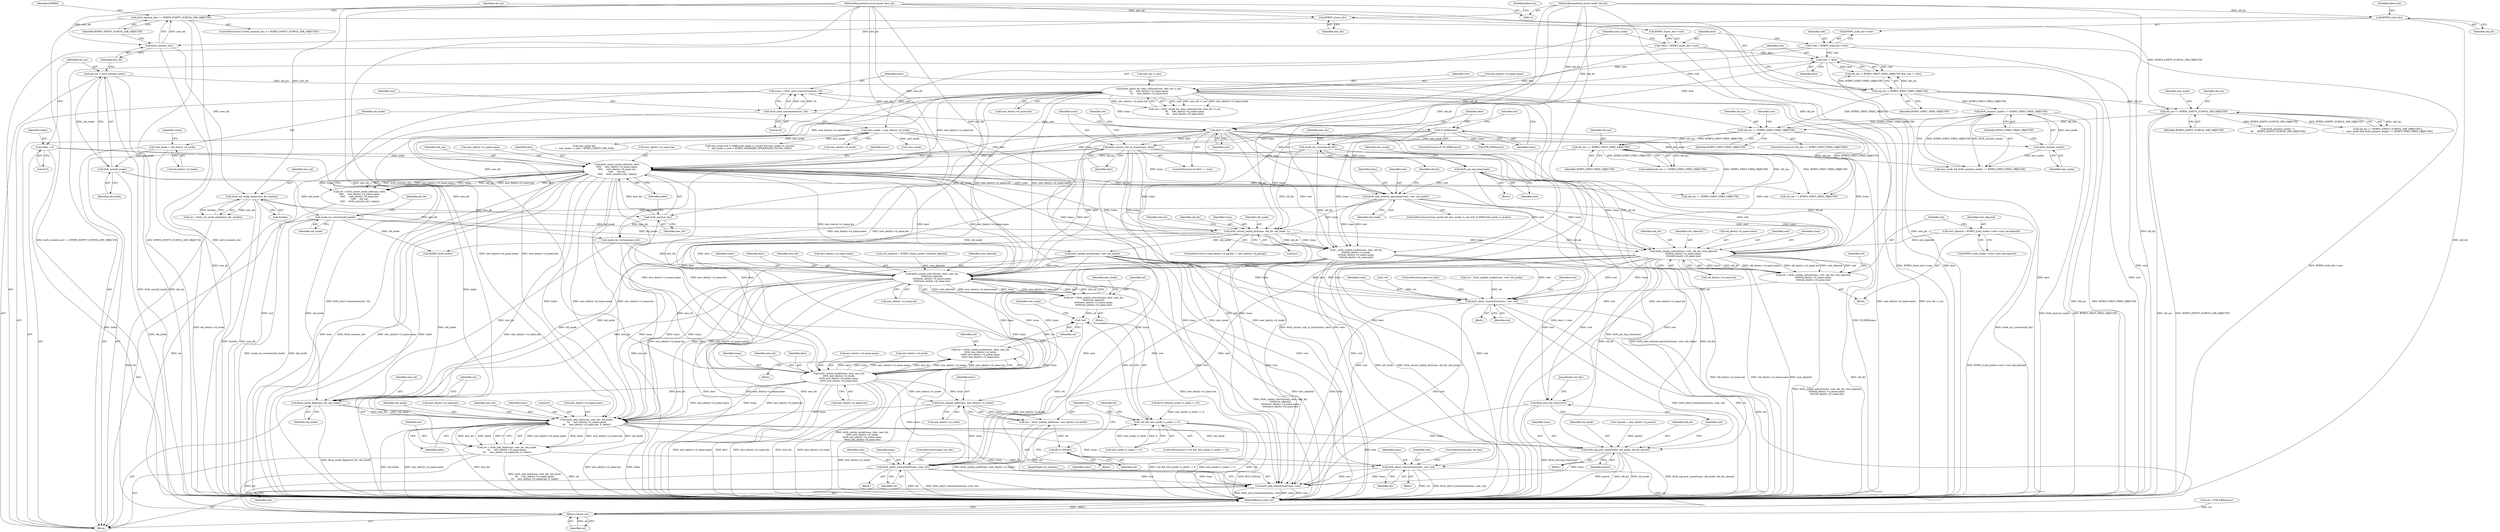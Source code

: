 digraph "0_linux_9c52057c698fb96f8f07e7a4bcf4801a092bda89_0@API" {
"1000426" [label="(Call,btrfs_unlink_subvol(trans, root, old_dir, root_objectid,\n\t\t\t\t\told_dentry->d_name.name,\n\t\t\t\t\told_dentry->d_name.len))"];
"1000286" [label="(Call,IS_ERR(trans))"];
"1000280" [label="(Call,trans = btrfs_start_transaction(root, 20))"];
"1000282" [label="(Call,btrfs_start_transaction(root, 20))"];
"1000209" [label="(Call,btrfs_check_dir_item_collision(root, new_dir->i_ino,\n\t\t\t     new_dentry->d_name.name,\n\t\t\t     new_dentry->d_name.len))"];
"1000171" [label="(Call,root != dest)"];
"1000118" [label="(Call,*root = BTRFS_I(old_dir)->root)"];
"1000125" [label="(Call,*dest = BTRFS_I(new_dir)->root)"];
"1000298" [label="(Call,btrfs_record_root_in_trans(trans, dest))"];
"1000295" [label="(Call,dest != root)"];
"1000403" [label="(Call,btrfs_record_unlink_dir(trans, old_dir, old_inode, 1))"];
"1000329" [label="(Call,btrfs_insert_inode_ref(trans, dest,\n\t\t\t\t\t     new_dentry->d_name.name,\n\t\t\t\t\t     new_dentry->d_name.len,\n\t\t\t\t\t     old_ino,\n\t\t\t\t\t     btrfs_ino(new_dir), index))"];
"1000312" [label="(Call,old_ino == BTRFS_FIRST_FREE_OBJECTID)"];
"1000270" [label="(Call,old_ino == BTRFS_FIRST_FREE_OBJECTID)"];
"1000179" [label="(Call,old_ino == BTRFS_EMPTY_SUBVOL_DIR_OBJECTID)"];
"1000168" [label="(Call,old_ino != BTRFS_FIRST_FREE_OBJECTID)"];
"1000154" [label="(Call,old_ino = btrfs_ino(old_inode))"];
"1000156" [label="(Call,btrfs_ino(old_inode))"];
"1000138" [label="(Call,*old_inode = old_dentry->d_inode)"];
"1000159" [label="(Call,btrfs_ino(new_dir) == BTRFS_EMPTY_SUBVOL_DIR_OBJECTID)"];
"1000160" [label="(Call,btrfs_ino(new_dir))"];
"1000128" [label="(Call,BTRFS_I(new_dir))"];
"1000113" [label="(MethodParameterIn,struct inode *new_dir)"];
"1000184" [label="(Call,btrfs_ino(new_inode) == BTRFS_FIRST_FREE_OBJECTID)"];
"1000185" [label="(Call,btrfs_ino(new_inode))"];
"1000132" [label="(Call,*new_inode = new_dentry->d_inode)"];
"1000343" [label="(Call,btrfs_ino(new_dir))"];
"1000303" [label="(Call,btrfs_set_inode_index(new_dir, &index))"];
"1000148" [label="(Call,index = 0)"];
"1000362" [label="(Call,btrfs_add_ordered_operation(trans, root, old_inode))"];
"1000349" [label="(Call,btrfs_pin_log_trans(root))"];
"1000366" [label="(Call,inode_inc_iversion(old_dir))"];
"1000121" [label="(Call,BTRFS_I(old_dir))"];
"1000111" [label="(MethodParameterIn,struct inode *old_dir)"];
"1000370" [label="(Call,inode_inc_iversion(old_inode))"];
"1000414" [label="(Call,root_objectid = BTRFS_I(old_inode)->root->root_key.objectid)"];
"1000424" [label="(Call,ret = btrfs_unlink_subvol(trans, root, old_dir, root_objectid,\n\t\t\t\t\told_dentry->d_name.name,\n\t\t\t\t\told_dentry->d_name.len))"];
"1000474" [label="(Call,btrfs_abort_transaction(trans, root, ret))"];
"1000623" [label="(Call,btrfs_end_transaction(trans, root))"];
"1000638" [label="(Return,return ret;)"];
"1000506" [label="(Call,btrfs_unlink_subvol(trans, dest, new_dir,\n\t\t\t\t\t\troot_objectid,\n\t\t\t\t\t\tnew_dentry->d_name.name,\n\t\t\t\t\t\tnew_dentry->d_name.len))"];
"1000504" [label="(Call,ret = btrfs_unlink_subvol(trans, dest, new_dir,\n\t\t\t\t\t\troot_objectid,\n\t\t\t\t\t\tnew_dentry->d_name.name,\n\t\t\t\t\t\tnew_dentry->d_name.len))"];
"1000550" [label="(Call,!ret)"];
"1000549" [label="(Call,!ret && new_inode->i_nlink == 0)"];
"1000570" [label="(Call,btrfs_abort_transaction(trans, root, ret))"];
"1000560" [label="(Call,btrfs_orphan_add(trans, new_dentry->d_inode))"];
"1000558" [label="(Call,ret = btrfs_orphan_add(trans, new_dentry->d_inode))"];
"1000565" [label="(Call,BUG_ON(ret))"];
"1000580" [label="(Call,btrfs_add_link(trans, new_dir, old_inode,\n\t\t\t     new_dentry->d_name.name,\n\t\t\t     new_dentry->d_name.len, 0, index))"];
"1000578" [label="(Call,ret = btrfs_add_link(trans, new_dir, old_inode,\n\t\t\t     new_dentry->d_name.name,\n\t\t\t     new_dentry->d_name.len, 0, index))"];
"1000599" [label="(Call,btrfs_abort_transaction(trans, root, ret))"];
"1000615" [label="(Call,btrfs_log_new_name(trans, old_inode, old_dir, parent))"];
"1000575" [label="(Call,fixup_inode_flags(new_dir, old_inode))"];
"1000531" [label="(Call,btrfs_unlink_inode(trans, dest, new_dir,\n\t\t\t\t\t\t new_dentry->d_inode,\n\t\t\t\t\t\t new_dentry->d_name.name,\n\t\t\t\t\t\t new_dentry->d_name.len))"];
"1000529" [label="(Call,ret = btrfs_unlink_inode(trans, dest, new_dir,\n\t\t\t\t\t\t new_dentry->d_inode,\n\t\t\t\t\t\t new_dentry->d_name.name,\n\t\t\t\t\t\t new_dentry->d_name.len))"];
"1000620" [label="(Call,btrfs_end_log_trans(root))"];
"1000269" [label="(ControlStructure,if (old_ino == BTRFS_FIRST_FREE_OBJECTID))"];
"1000603" [label="(ControlStructure,goto out_fail;)"];
"1000568" [label="(Identifier,ret)"];
"1000170" [label="(Identifier,BTRFS_FIRST_FREE_OBJECTID)"];
"1000332" [label="(Call,new_dentry->d_name.name)"];
"1000284" [label="(Literal,20)"];
"1000314" [label="(Identifier,BTRFS_FIRST_FREE_OBJECTID)"];
"1000554" [label="(Identifier,new_inode)"];
"1000118" [label="(Call,*root = BTRFS_I(old_dir)->root)"];
"1000207" [label="(Call,ret = btrfs_check_dir_item_collision(root, new_dir->i_ino,\n\t\t\t     new_dentry->d_name.name,\n\t\t\t     new_dentry->d_name.len))"];
"1000573" [label="(Identifier,ret)"];
"1000249" [label="(Call,new_inode && S_ISREG(old_inode->i_mode) && new_inode->i_size &&\n\t    old_inode->i_size > BTRFS_ORDERED_OPERATIONS_FLUSH_LIMIT)"];
"1000495" [label="(Block,)"];
"1000133" [label="(Identifier,new_inode)"];
"1000344" [label="(Identifier,new_dir)"];
"1000404" [label="(Identifier,trans)"];
"1000283" [label="(Identifier,root)"];
"1000491" [label="(Call,btrfs_ino(new_inode) ==\n\t\t\t     BTRFS_EMPTY_SUBVOL_DIR_OBJECTID)"];
"1000524" [label="(Identifier,new_inode)"];
"1000602" [label="(Identifier,ret)"];
"1000543" [label="(Call,new_dentry->d_name.len)"];
"1000210" [label="(Identifier,root)"];
"1000521" [label="(Call,BUG_ON(new_inode->i_nlink == 0))"];
"1000331" [label="(Identifier,dest)"];
"1000507" [label="(Identifier,trans)"];
"1000171" [label="(Call,root != dest)"];
"1000463" [label="(Call,!ret)"];
"1000178" [label="(Call,old_ino == BTRFS_EMPTY_SUBVOL_DIR_OBJECTID ||\n\t    (new_inode && btrfs_ino(new_inode) == BTRFS_FIRST_FREE_OBJECTID))"];
"1000413" [label="(Block,)"];
"1000580" [label="(Call,btrfs_add_link(trans, new_dir, old_inode,\n\t\t\t     new_dentry->d_name.name,\n\t\t\t     new_dentry->d_name.len, 0, index))"];
"1000129" [label="(Identifier,new_dir)"];
"1000289" [label="(Call,ret = PTR_ERR(trans))"];
"1000149" [label="(Identifier,index)"];
"1000618" [label="(Identifier,old_dir)"];
"1000516" [label="(Call,new_dentry->d_name.len)"];
"1000410" [label="(Call,old_ino == BTRFS_FIRST_FREE_OBJECTID)"];
"1000123" [label="(FieldIdentifier,root)"];
"1000370" [label="(Call,inode_inc_iversion(old_inode))"];
"1000305" [label="(Call,&index)"];
"1000161" [label="(Identifier,new_dir)"];
"1000157" [label="(Identifier,old_inode)"];
"1000134" [label="(Call,new_dentry->d_inode)"];
"1000472" [label="(Identifier,ret)"];
"1000132" [label="(Call,*new_inode = new_dentry->d_inode)"];
"1000337" [label="(Call,new_dentry->d_name.len)"];
"1000628" [label="(Call,old_ino == BTRFS_FIRST_FREE_OBJECTID)"];
"1000127" [label="(Call,BTRFS_I(new_dir)->root)"];
"1000234" [label="(Call,!new_inode)"];
"1000478" [label="(ControlStructure,goto out_fail;)"];
"1000120" [label="(Call,BTRFS_I(old_dir)->root)"];
"1000620" [label="(Call,btrfs_end_log_trans(root))"];
"1000583" [label="(Identifier,old_inode)"];
"1000424" [label="(Call,ret = btrfs_unlink_subvol(trans, root, old_dir, root_objectid,\n\t\t\t\t\told_dentry->d_name.name,\n\t\t\t\t\told_dentry->d_name.len))"];
"1000371" [label="(Identifier,old_inode)"];
"1000561" [label="(Identifier,trans)"];
"1000530" [label="(Identifier,ret)"];
"1000271" [label="(Identifier,old_ino)"];
"1000550" [label="(Call,!ret)"];
"1000616" [label="(Identifier,trans)"];
"1000311" [label="(Call,unlikely(old_ino == BTRFS_FIRST_FREE_OBJECTID))"];
"1000343" [label="(Call,btrfs_ino(new_dir))"];
"1000219" [label="(Call,new_dentry->d_name.len)"];
"1000445" [label="(Call,__btrfs_unlink_inode(trans, root, old_dir,\n\t\t\t\t\told_dentry->d_inode,\n\t\t\t\t\told_dentry->d_name.name,\n\t\t\t\t\told_dentry->d_name.len))"];
"1000465" [label="(Call,ret = btrfs_update_inode(trans, root, old_inode))"];
"1000589" [label="(Call,new_dentry->d_name.len)"];
"1000505" [label="(Identifier,ret)"];
"1000280" [label="(Call,trans = btrfs_start_transaction(root, 20))"];
"1000403" [label="(Call,btrfs_record_unlink_dir(trans, old_dir, old_inode, 1))"];
"1000179" [label="(Call,old_ino == BTRFS_EMPTY_SUBVOL_DIR_OBJECTID)"];
"1000329" [label="(Call,btrfs_insert_inode_ref(trans, dest,\n\t\t\t\t\t     new_dentry->d_name.name,\n\t\t\t\t\t     new_dentry->d_name.len,\n\t\t\t\t\t     old_ino,\n\t\t\t\t\t     btrfs_ino(new_dir), index))"];
"1000474" [label="(Call,btrfs_abort_transaction(trans, root, ret))"];
"1000180" [label="(Identifier,old_ino)"];
"1000626" [label="(JumpTarget,out_notrans:)"];
"1000529" [label="(Call,ret = btrfs_unlink_inode(trans, dest, new_dir,\n\t\t\t\t\t\t new_dentry->d_inode,\n\t\t\t\t\t\t new_dentry->d_name.name,\n\t\t\t\t\t\t new_dentry->d_name.len))"];
"1000125" [label="(Call,*dest = BTRFS_I(new_dir)->root)"];
"1000508" [label="(Identifier,dest)"];
"1000303" [label="(Call,btrfs_set_inode_index(new_dir, &index))"];
"1000173" [label="(Identifier,dest)"];
"1000560" [label="(Call,btrfs_orphan_add(trans, new_dentry->d_inode))"];
"1000128" [label="(Call,BTRFS_I(new_dir))"];
"1000407" [label="(Literal,1)"];
"1000419" [label="(Call,BTRFS_I(old_inode))"];
"1000313" [label="(Identifier,old_ino)"];
"1000638" [label="(Return,return ret;)"];
"1000509" [label="(Identifier,new_dir)"];
"1000287" [label="(Identifier,trans)"];
"1000551" [label="(Identifier,ret)"];
"1000476" [label="(Identifier,root)"];
"1000429" [label="(Identifier,old_dir)"];
"1000621" [label="(Identifier,root)"];
"1000138" [label="(Call,*old_inode = old_dentry->d_inode)"];
"1000406" [label="(Identifier,old_inode)"];
"1000473" [label="(Block,)"];
"1000162" [label="(Identifier,BTRFS_EMPTY_SUBVOL_DIR_OBJECTID)"];
"1000304" [label="(Identifier,new_dir)"];
"1000617" [label="(Identifier,old_inode)"];
"1000302" [label="(Identifier,ret)"];
"1000533" [label="(Identifier,dest)"];
"1000538" [label="(Call,new_dentry->d_name.name)"];
"1000130" [label="(FieldIdentifier,root)"];
"1000600" [label="(Identifier,trans)"];
"1000430" [label="(Identifier,root_objectid)"];
"1000285" [label="(ControlStructure,if (IS_ERR(trans)))"];
"1000475" [label="(Identifier,trans)"];
"1000576" [label="(Identifier,new_dir)"];
"1000184" [label="(Call,btrfs_ino(new_inode) == BTRFS_FIRST_FREE_OBJECTID)"];
"1000291" [label="(Call,PTR_ERR(trans))"];
"1000367" [label="(Identifier,old_dir)"];
"1000277" [label="(Identifier,root)"];
"1000535" [label="(Call,new_dentry->d_inode)"];
"1000504" [label="(Call,ret = btrfs_unlink_subvol(trans, dest, new_dir,\n\t\t\t\t\t\troot_objectid,\n\t\t\t\t\t\tnew_dentry->d_name.name,\n\t\t\t\t\t\tnew_dentry->d_name.len))"];
"1000582" [label="(Identifier,new_dir)"];
"1000624" [label="(Identifier,trans)"];
"1000172" [label="(Identifier,root)"];
"1000532" [label="(Identifier,trans)"];
"1000140" [label="(Call,old_dentry->d_inode)"];
"1000301" [label="(Call,ret = btrfs_set_inode_index(new_dir, &index))"];
"1000345" [label="(Identifier,index)"];
"1000558" [label="(Call,ret = btrfs_orphan_add(trans, new_dentry->d_inode))"];
"1000139" [label="(Identifier,old_inode)"];
"1000122" [label="(Identifier,old_dir)"];
"1000395" [label="(ControlStructure,if (old_dentry->d_parent != new_dentry->d_parent))"];
"1000183" [label="(Identifier,new_inode)"];
"1000601" [label="(Identifier,root)"];
"1000575" [label="(Call,fixup_inode_flags(new_dir, old_inode))"];
"1000414" [label="(Call,root_objectid = BTRFS_I(old_inode)->root->root_key.objectid)"];
"1000126" [label="(Identifier,dest)"];
"1000148" [label="(Call,index = 0)"];
"1000270" [label="(Call,old_ino == BTRFS_FIRST_FREE_OBJECTID)"];
"1000615" [label="(Call,btrfs_log_new_name(trans, old_inode, old_dir, parent))"];
"1000363" [label="(Identifier,trans)"];
"1000565" [label="(Call,BUG_ON(ret))"];
"1000158" [label="(ControlStructure,if (btrfs_ino(new_dir) == BTRFS_EMPTY_SUBVOL_DIR_OBJECTID))"];
"1000569" [label="(Block,)"];
"1000622" [label="(JumpTarget,out_fail:)"];
"1000426" [label="(Call,btrfs_unlink_subvol(trans, root, old_dir, root_objectid,\n\t\t\t\t\told_dentry->d_name.name,\n\t\t\t\t\told_dentry->d_name.len))"];
"1000364" [label="(Identifier,root)"];
"1000154" [label="(Call,old_ino = btrfs_ino(old_inode))"];
"1000186" [label="(Identifier,new_inode)"];
"1000362" [label="(Call,btrfs_add_ordered_operation(trans, root, old_inode))"];
"1000330" [label="(Identifier,trans)"];
"1000581" [label="(Identifier,trans)"];
"1000366" [label="(Call,inode_inc_iversion(old_dir))"];
"1000566" [label="(Identifier,ret)"];
"1000595" [label="(Identifier,index)"];
"1000411" [label="(Identifier,old_ino)"];
"1000326" [label="(Block,)"];
"1000640" [label="(MethodReturn,static int)"];
"1000368" [label="(Call,inode_inc_iversion(new_dir))"];
"1000167" [label="(Call,old_ino != BTRFS_FIRST_FREE_OBJECTID && root != dest)"];
"1000511" [label="(Call,new_dentry->d_name.name)"];
"1000121" [label="(Call,BTRFS_I(old_dir))"];
"1000549" [label="(Call,!ret && new_inode->i_nlink == 0)"];
"1000548" [label="(ControlStructure,if (!ret && new_inode->i_nlink == 0))"];
"1000619" [label="(Identifier,parent)"];
"1000295" [label="(Call,dest != root)"];
"1000623" [label="(Call,btrfs_end_transaction(trans, root))"];
"1000185" [label="(Call,btrfs_ino(new_inode))"];
"1000351" [label="(ControlStructure,if (new_inode && new_inode->i_size && S_ISREG(old_inode->i_mode)))"];
"1000155" [label="(Identifier,old_ino)"];
"1000431" [label="(Call,old_dentry->d_name.name)"];
"1000350" [label="(Identifier,root)"];
"1000639" [label="(Identifier,ret)"];
"1000608" [label="(Block,)"];
"1000168" [label="(Call,old_ino != BTRFS_FIRST_FREE_OBJECTID)"];
"1000297" [label="(Identifier,root)"];
"1000182" [label="(Call,new_inode && btrfs_ino(new_inode) == BTRFS_FIRST_FREE_OBJECTID)"];
"1000298" [label="(Call,btrfs_record_root_in_trans(trans, dest))"];
"1000272" [label="(Identifier,BTRFS_FIRST_FREE_OBJECTID)"];
"1000572" [label="(Identifier,root)"];
"1000290" [label="(Identifier,ret)"];
"1000349" [label="(Call,btrfs_pin_log_trans(root))"];
"1000300" [label="(Identifier,dest)"];
"1000165" [label="(Identifier,EPERM)"];
"1000531" [label="(Call,btrfs_unlink_inode(trans, dest, new_dir,\n\t\t\t\t\t\t new_dentry->d_inode,\n\t\t\t\t\t\t new_dentry->d_name.name,\n\t\t\t\t\t\t new_dentry->d_name.len))"];
"1000281" [label="(Identifier,trans)"];
"1000197" [label="(Call,new_inode &&\n \t    new_inode->i_size > BTRFS_EMPTY_DIR_SIZE)"];
"1000428" [label="(Identifier,root)"];
"1000597" [label="(Identifier,ret)"];
"1000299" [label="(Identifier,trans)"];
"1000436" [label="(Call,old_dentry->d_name.len)"];
"1000296" [label="(Identifier,dest)"];
"1000169" [label="(Identifier,old_ino)"];
"1000113" [label="(MethodParameterIn,struct inode *new_dir)"];
"1000559" [label="(Identifier,ret)"];
"1000598" [label="(Block,)"];
"1000415" [label="(Identifier,root_objectid)"];
"1000562" [label="(Call,new_dentry->d_inode)"];
"1000214" [label="(Call,new_dentry->d_name.name)"];
"1000570" [label="(Call,btrfs_abort_transaction(trans, root, ret))"];
"1000111" [label="(MethodParameterIn,struct inode *old_dir)"];
"1000327" [label="(Call,ret = btrfs_insert_inode_ref(trans, dest,\n\t\t\t\t\t     new_dentry->d_name.name,\n\t\t\t\t\t     new_dentry->d_name.len,\n\t\t\t\t\t     old_ino,\n\t\t\t\t\t     btrfs_ino(new_dir), index))"];
"1000571" [label="(Identifier,trans)"];
"1000160" [label="(Call,btrfs_ino(new_dir))"];
"1000187" [label="(Identifier,BTRFS_FIRST_FREE_OBJECTID)"];
"1000496" [label="(Call,root_objectid = BTRFS_I(new_inode)->location.objectid)"];
"1000365" [label="(Identifier,old_inode)"];
"1000286" [label="(Call,IS_ERR(trans))"];
"1000579" [label="(Identifier,ret)"];
"1000427" [label="(Identifier,trans)"];
"1000209" [label="(Call,btrfs_check_dir_item_collision(root, new_dir->i_ino,\n\t\t\t     new_dentry->d_name.name,\n\t\t\t     new_dentry->d_name.len))"];
"1000294" [label="(ControlStructure,if (dest != root))"];
"1000425" [label="(Identifier,ret)"];
"1000342" [label="(Identifier,old_ino)"];
"1000369" [label="(Identifier,new_dir)"];
"1000181" [label="(Identifier,BTRFS_EMPTY_SUBVOL_DIR_OBJECTID)"];
"1000557" [label="(Block,)"];
"1000594" [label="(Literal,0)"];
"1000610" [label="(Call,*parent = new_dentry->d_parent)"];
"1000150" [label="(Literal,0)"];
"1000584" [label="(Call,new_dentry->d_name.name)"];
"1000374" [label="(Identifier,old_dir)"];
"1000506" [label="(Call,btrfs_unlink_subvol(trans, dest, new_dir,\n\t\t\t\t\t\troot_objectid,\n\t\t\t\t\t\tnew_dentry->d_name.name,\n\t\t\t\t\t\tnew_dentry->d_name.len))"];
"1000599" [label="(Call,btrfs_abort_transaction(trans, root, ret))"];
"1000477" [label="(Identifier,ret)"];
"1000115" [label="(Block,)"];
"1000510" [label="(Identifier,root_objectid)"];
"1000312" [label="(Call,old_ino == BTRFS_FIRST_FREE_OBJECTID)"];
"1000467" [label="(Call,btrfs_update_inode(trans, root, old_inode))"];
"1000416" [label="(Call,BTRFS_I(old_inode)->root->root_key.objectid)"];
"1000574" [label="(ControlStructure,goto out_fail;)"];
"1000552" [label="(Call,new_inode->i_nlink == 0)"];
"1000282" [label="(Call,btrfs_start_transaction(root, 20))"];
"1000625" [label="(Identifier,root)"];
"1000156" [label="(Call,btrfs_ino(old_inode))"];
"1000353" [label="(Identifier,new_inode)"];
"1000578" [label="(Call,ret = btrfs_add_link(trans, new_dir, old_inode,\n\t\t\t     new_dentry->d_name.name,\n\t\t\t     new_dentry->d_name.len, 0, index))"];
"1000528" [label="(Block,)"];
"1000405" [label="(Identifier,old_dir)"];
"1000534" [label="(Identifier,new_dir)"];
"1000159" [label="(Call,btrfs_ino(new_dir) == BTRFS_EMPTY_SUBVOL_DIR_OBJECTID)"];
"1000577" [label="(Identifier,old_inode)"];
"1000119" [label="(Identifier,root)"];
"1000211" [label="(Call,new_dir->i_ino)"];
"1000145" [label="(Identifier,ctime)"];
"1000426" -> "1000424"  [label="AST: "];
"1000426" -> "1000436"  [label="CFG: "];
"1000427" -> "1000426"  [label="AST: "];
"1000428" -> "1000426"  [label="AST: "];
"1000429" -> "1000426"  [label="AST: "];
"1000430" -> "1000426"  [label="AST: "];
"1000431" -> "1000426"  [label="AST: "];
"1000436" -> "1000426"  [label="AST: "];
"1000424" -> "1000426"  [label="CFG: "];
"1000426" -> "1000640"  [label="DDG: old_dentry->d_name.len"];
"1000426" -> "1000640"  [label="DDG: old_dentry->d_name.name"];
"1000426" -> "1000640"  [label="DDG: root_objectid"];
"1000426" -> "1000640"  [label="DDG: old_dir"];
"1000426" -> "1000424"  [label="DDG: trans"];
"1000426" -> "1000424"  [label="DDG: old_dir"];
"1000426" -> "1000424"  [label="DDG: old_dentry->d_name.name"];
"1000426" -> "1000424"  [label="DDG: old_dentry->d_name.len"];
"1000426" -> "1000424"  [label="DDG: root_objectid"];
"1000426" -> "1000424"  [label="DDG: root"];
"1000286" -> "1000426"  [label="DDG: trans"];
"1000298" -> "1000426"  [label="DDG: trans"];
"1000403" -> "1000426"  [label="DDG: trans"];
"1000403" -> "1000426"  [label="DDG: old_dir"];
"1000329" -> "1000426"  [label="DDG: trans"];
"1000362" -> "1000426"  [label="DDG: trans"];
"1000362" -> "1000426"  [label="DDG: root"];
"1000349" -> "1000426"  [label="DDG: root"];
"1000295" -> "1000426"  [label="DDG: root"];
"1000366" -> "1000426"  [label="DDG: old_dir"];
"1000111" -> "1000426"  [label="DDG: old_dir"];
"1000414" -> "1000426"  [label="DDG: root_objectid"];
"1000426" -> "1000474"  [label="DDG: trans"];
"1000426" -> "1000474"  [label="DDG: root"];
"1000426" -> "1000506"  [label="DDG: trans"];
"1000426" -> "1000531"  [label="DDG: trans"];
"1000426" -> "1000570"  [label="DDG: root"];
"1000426" -> "1000580"  [label="DDG: trans"];
"1000426" -> "1000599"  [label="DDG: root"];
"1000426" -> "1000615"  [label="DDG: old_dir"];
"1000426" -> "1000620"  [label="DDG: root"];
"1000426" -> "1000623"  [label="DDG: root"];
"1000286" -> "1000285"  [label="AST: "];
"1000286" -> "1000287"  [label="CFG: "];
"1000287" -> "1000286"  [label="AST: "];
"1000290" -> "1000286"  [label="CFG: "];
"1000296" -> "1000286"  [label="CFG: "];
"1000286" -> "1000640"  [label="DDG: IS_ERR(trans)"];
"1000280" -> "1000286"  [label="DDG: trans"];
"1000286" -> "1000291"  [label="DDG: trans"];
"1000286" -> "1000298"  [label="DDG: trans"];
"1000286" -> "1000329"  [label="DDG: trans"];
"1000286" -> "1000362"  [label="DDG: trans"];
"1000286" -> "1000403"  [label="DDG: trans"];
"1000286" -> "1000445"  [label="DDG: trans"];
"1000286" -> "1000623"  [label="DDG: trans"];
"1000280" -> "1000115"  [label="AST: "];
"1000280" -> "1000282"  [label="CFG: "];
"1000281" -> "1000280"  [label="AST: "];
"1000282" -> "1000280"  [label="AST: "];
"1000287" -> "1000280"  [label="CFG: "];
"1000280" -> "1000640"  [label="DDG: btrfs_start_transaction(root, 20)"];
"1000282" -> "1000280"  [label="DDG: root"];
"1000282" -> "1000280"  [label="DDG: 20"];
"1000282" -> "1000284"  [label="CFG: "];
"1000283" -> "1000282"  [label="AST: "];
"1000284" -> "1000282"  [label="AST: "];
"1000282" -> "1000640"  [label="DDG: root"];
"1000209" -> "1000282"  [label="DDG: root"];
"1000282" -> "1000295"  [label="DDG: root"];
"1000209" -> "1000207"  [label="AST: "];
"1000209" -> "1000219"  [label="CFG: "];
"1000210" -> "1000209"  [label="AST: "];
"1000211" -> "1000209"  [label="AST: "];
"1000214" -> "1000209"  [label="AST: "];
"1000219" -> "1000209"  [label="AST: "];
"1000207" -> "1000209"  [label="CFG: "];
"1000209" -> "1000640"  [label="DDG: root"];
"1000209" -> "1000640"  [label="DDG: new_dentry->d_name.len"];
"1000209" -> "1000640"  [label="DDG: new_dentry->d_name.name"];
"1000209" -> "1000640"  [label="DDG: new_dir->i_ino"];
"1000209" -> "1000207"  [label="DDG: root"];
"1000209" -> "1000207"  [label="DDG: new_dir->i_ino"];
"1000209" -> "1000207"  [label="DDG: new_dentry->d_name.name"];
"1000209" -> "1000207"  [label="DDG: new_dentry->d_name.len"];
"1000171" -> "1000209"  [label="DDG: root"];
"1000118" -> "1000209"  [label="DDG: root"];
"1000209" -> "1000329"  [label="DDG: new_dentry->d_name.name"];
"1000209" -> "1000329"  [label="DDG: new_dentry->d_name.len"];
"1000209" -> "1000506"  [label="DDG: new_dentry->d_name.name"];
"1000209" -> "1000506"  [label="DDG: new_dentry->d_name.len"];
"1000209" -> "1000531"  [label="DDG: new_dentry->d_name.name"];
"1000209" -> "1000531"  [label="DDG: new_dentry->d_name.len"];
"1000209" -> "1000580"  [label="DDG: new_dentry->d_name.name"];
"1000209" -> "1000580"  [label="DDG: new_dentry->d_name.len"];
"1000171" -> "1000167"  [label="AST: "];
"1000171" -> "1000173"  [label="CFG: "];
"1000172" -> "1000171"  [label="AST: "];
"1000173" -> "1000171"  [label="AST: "];
"1000167" -> "1000171"  [label="CFG: "];
"1000171" -> "1000640"  [label="DDG: root"];
"1000171" -> "1000640"  [label="DDG: dest"];
"1000171" -> "1000167"  [label="DDG: root"];
"1000171" -> "1000167"  [label="DDG: dest"];
"1000118" -> "1000171"  [label="DDG: root"];
"1000125" -> "1000171"  [label="DDG: dest"];
"1000171" -> "1000295"  [label="DDG: dest"];
"1000118" -> "1000115"  [label="AST: "];
"1000118" -> "1000120"  [label="CFG: "];
"1000119" -> "1000118"  [label="AST: "];
"1000120" -> "1000118"  [label="AST: "];
"1000126" -> "1000118"  [label="CFG: "];
"1000118" -> "1000640"  [label="DDG: BTRFS_I(old_dir)->root"];
"1000118" -> "1000640"  [label="DDG: root"];
"1000125" -> "1000115"  [label="AST: "];
"1000125" -> "1000127"  [label="CFG: "];
"1000126" -> "1000125"  [label="AST: "];
"1000127" -> "1000125"  [label="AST: "];
"1000133" -> "1000125"  [label="CFG: "];
"1000125" -> "1000640"  [label="DDG: dest"];
"1000125" -> "1000640"  [label="DDG: BTRFS_I(new_dir)->root"];
"1000125" -> "1000295"  [label="DDG: dest"];
"1000298" -> "1000294"  [label="AST: "];
"1000298" -> "1000300"  [label="CFG: "];
"1000299" -> "1000298"  [label="AST: "];
"1000300" -> "1000298"  [label="AST: "];
"1000302" -> "1000298"  [label="CFG: "];
"1000298" -> "1000640"  [label="DDG: btrfs_record_root_in_trans(trans, dest)"];
"1000298" -> "1000640"  [label="DDG: dest"];
"1000295" -> "1000298"  [label="DDG: dest"];
"1000298" -> "1000329"  [label="DDG: trans"];
"1000298" -> "1000329"  [label="DDG: dest"];
"1000298" -> "1000362"  [label="DDG: trans"];
"1000298" -> "1000403"  [label="DDG: trans"];
"1000298" -> "1000445"  [label="DDG: trans"];
"1000298" -> "1000506"  [label="DDG: dest"];
"1000298" -> "1000531"  [label="DDG: dest"];
"1000298" -> "1000623"  [label="DDG: trans"];
"1000295" -> "1000294"  [label="AST: "];
"1000295" -> "1000297"  [label="CFG: "];
"1000296" -> "1000295"  [label="AST: "];
"1000297" -> "1000295"  [label="AST: "];
"1000299" -> "1000295"  [label="CFG: "];
"1000302" -> "1000295"  [label="CFG: "];
"1000295" -> "1000640"  [label="DDG: dest"];
"1000295" -> "1000640"  [label="DDG: dest != root"];
"1000295" -> "1000329"  [label="DDG: dest"];
"1000295" -> "1000349"  [label="DDG: root"];
"1000295" -> "1000362"  [label="DDG: root"];
"1000295" -> "1000445"  [label="DDG: root"];
"1000295" -> "1000506"  [label="DDG: dest"];
"1000295" -> "1000531"  [label="DDG: dest"];
"1000295" -> "1000623"  [label="DDG: root"];
"1000403" -> "1000395"  [label="AST: "];
"1000403" -> "1000407"  [label="CFG: "];
"1000404" -> "1000403"  [label="AST: "];
"1000405" -> "1000403"  [label="AST: "];
"1000406" -> "1000403"  [label="AST: "];
"1000407" -> "1000403"  [label="AST: "];
"1000411" -> "1000403"  [label="CFG: "];
"1000403" -> "1000640"  [label="DDG: btrfs_record_unlink_dir(trans, old_dir, old_inode, 1)"];
"1000403" -> "1000640"  [label="DDG: old_inode"];
"1000329" -> "1000403"  [label="DDG: trans"];
"1000362" -> "1000403"  [label="DDG: trans"];
"1000366" -> "1000403"  [label="DDG: old_dir"];
"1000111" -> "1000403"  [label="DDG: old_dir"];
"1000370" -> "1000403"  [label="DDG: old_inode"];
"1000403" -> "1000419"  [label="DDG: old_inode"];
"1000403" -> "1000445"  [label="DDG: trans"];
"1000403" -> "1000445"  [label="DDG: old_dir"];
"1000403" -> "1000467"  [label="DDG: old_inode"];
"1000403" -> "1000575"  [label="DDG: old_inode"];
"1000329" -> "1000327"  [label="AST: "];
"1000329" -> "1000345"  [label="CFG: "];
"1000330" -> "1000329"  [label="AST: "];
"1000331" -> "1000329"  [label="AST: "];
"1000332" -> "1000329"  [label="AST: "];
"1000337" -> "1000329"  [label="AST: "];
"1000342" -> "1000329"  [label="AST: "];
"1000343" -> "1000329"  [label="AST: "];
"1000345" -> "1000329"  [label="AST: "];
"1000327" -> "1000329"  [label="CFG: "];
"1000329" -> "1000640"  [label="DDG: dest"];
"1000329" -> "1000640"  [label="DDG: btrfs_ino(new_dir)"];
"1000329" -> "1000640"  [label="DDG: new_dentry->d_name.name"];
"1000329" -> "1000640"  [label="DDG: index"];
"1000329" -> "1000640"  [label="DDG: new_dentry->d_name.len"];
"1000329" -> "1000327"  [label="DDG: btrfs_ino(new_dir)"];
"1000329" -> "1000327"  [label="DDG: new_dentry->d_name.name"];
"1000329" -> "1000327"  [label="DDG: index"];
"1000329" -> "1000327"  [label="DDG: old_ino"];
"1000329" -> "1000327"  [label="DDG: new_dentry->d_name.len"];
"1000329" -> "1000327"  [label="DDG: dest"];
"1000329" -> "1000327"  [label="DDG: trans"];
"1000312" -> "1000329"  [label="DDG: old_ino"];
"1000343" -> "1000329"  [label="DDG: new_dir"];
"1000148" -> "1000329"  [label="DDG: index"];
"1000329" -> "1000362"  [label="DDG: trans"];
"1000329" -> "1000410"  [label="DDG: old_ino"];
"1000329" -> "1000445"  [label="DDG: trans"];
"1000329" -> "1000506"  [label="DDG: dest"];
"1000329" -> "1000506"  [label="DDG: new_dentry->d_name.name"];
"1000329" -> "1000506"  [label="DDG: new_dentry->d_name.len"];
"1000329" -> "1000531"  [label="DDG: dest"];
"1000329" -> "1000531"  [label="DDG: new_dentry->d_name.name"];
"1000329" -> "1000531"  [label="DDG: new_dentry->d_name.len"];
"1000329" -> "1000580"  [label="DDG: new_dentry->d_name.name"];
"1000329" -> "1000580"  [label="DDG: new_dentry->d_name.len"];
"1000329" -> "1000580"  [label="DDG: index"];
"1000329" -> "1000623"  [label="DDG: trans"];
"1000329" -> "1000628"  [label="DDG: old_ino"];
"1000312" -> "1000311"  [label="AST: "];
"1000312" -> "1000314"  [label="CFG: "];
"1000313" -> "1000312"  [label="AST: "];
"1000314" -> "1000312"  [label="AST: "];
"1000311" -> "1000312"  [label="CFG: "];
"1000312" -> "1000311"  [label="DDG: old_ino"];
"1000312" -> "1000311"  [label="DDG: BTRFS_FIRST_FREE_OBJECTID"];
"1000270" -> "1000312"  [label="DDG: old_ino"];
"1000270" -> "1000312"  [label="DDG: BTRFS_FIRST_FREE_OBJECTID"];
"1000312" -> "1000410"  [label="DDG: old_ino"];
"1000312" -> "1000410"  [label="DDG: BTRFS_FIRST_FREE_OBJECTID"];
"1000312" -> "1000628"  [label="DDG: BTRFS_FIRST_FREE_OBJECTID"];
"1000270" -> "1000269"  [label="AST: "];
"1000270" -> "1000272"  [label="CFG: "];
"1000271" -> "1000270"  [label="AST: "];
"1000272" -> "1000270"  [label="AST: "];
"1000277" -> "1000270"  [label="CFG: "];
"1000281" -> "1000270"  [label="CFG: "];
"1000179" -> "1000270"  [label="DDG: old_ino"];
"1000184" -> "1000270"  [label="DDG: BTRFS_FIRST_FREE_OBJECTID"];
"1000168" -> "1000270"  [label="DDG: BTRFS_FIRST_FREE_OBJECTID"];
"1000270" -> "1000628"  [label="DDG: old_ino"];
"1000270" -> "1000628"  [label="DDG: BTRFS_FIRST_FREE_OBJECTID"];
"1000179" -> "1000178"  [label="AST: "];
"1000179" -> "1000181"  [label="CFG: "];
"1000180" -> "1000179"  [label="AST: "];
"1000181" -> "1000179"  [label="AST: "];
"1000183" -> "1000179"  [label="CFG: "];
"1000178" -> "1000179"  [label="CFG: "];
"1000179" -> "1000640"  [label="DDG: BTRFS_EMPTY_SUBVOL_DIR_OBJECTID"];
"1000179" -> "1000640"  [label="DDG: old_ino"];
"1000179" -> "1000178"  [label="DDG: old_ino"];
"1000179" -> "1000178"  [label="DDG: BTRFS_EMPTY_SUBVOL_DIR_OBJECTID"];
"1000168" -> "1000179"  [label="DDG: old_ino"];
"1000159" -> "1000179"  [label="DDG: BTRFS_EMPTY_SUBVOL_DIR_OBJECTID"];
"1000179" -> "1000491"  [label="DDG: BTRFS_EMPTY_SUBVOL_DIR_OBJECTID"];
"1000168" -> "1000167"  [label="AST: "];
"1000168" -> "1000170"  [label="CFG: "];
"1000169" -> "1000168"  [label="AST: "];
"1000170" -> "1000168"  [label="AST: "];
"1000172" -> "1000168"  [label="CFG: "];
"1000167" -> "1000168"  [label="CFG: "];
"1000168" -> "1000640"  [label="DDG: old_ino"];
"1000168" -> "1000640"  [label="DDG: BTRFS_FIRST_FREE_OBJECTID"];
"1000168" -> "1000167"  [label="DDG: old_ino"];
"1000168" -> "1000167"  [label="DDG: BTRFS_FIRST_FREE_OBJECTID"];
"1000154" -> "1000168"  [label="DDG: old_ino"];
"1000168" -> "1000184"  [label="DDG: BTRFS_FIRST_FREE_OBJECTID"];
"1000154" -> "1000115"  [label="AST: "];
"1000154" -> "1000156"  [label="CFG: "];
"1000155" -> "1000154"  [label="AST: "];
"1000156" -> "1000154"  [label="AST: "];
"1000161" -> "1000154"  [label="CFG: "];
"1000154" -> "1000640"  [label="DDG: old_ino"];
"1000154" -> "1000640"  [label="DDG: btrfs_ino(old_inode)"];
"1000156" -> "1000154"  [label="DDG: old_inode"];
"1000156" -> "1000157"  [label="CFG: "];
"1000157" -> "1000156"  [label="AST: "];
"1000156" -> "1000640"  [label="DDG: old_inode"];
"1000138" -> "1000156"  [label="DDG: old_inode"];
"1000156" -> "1000362"  [label="DDG: old_inode"];
"1000156" -> "1000370"  [label="DDG: old_inode"];
"1000138" -> "1000115"  [label="AST: "];
"1000138" -> "1000140"  [label="CFG: "];
"1000139" -> "1000138"  [label="AST: "];
"1000140" -> "1000138"  [label="AST: "];
"1000145" -> "1000138"  [label="CFG: "];
"1000138" -> "1000640"  [label="DDG: old_dentry->d_inode"];
"1000159" -> "1000158"  [label="AST: "];
"1000159" -> "1000162"  [label="CFG: "];
"1000160" -> "1000159"  [label="AST: "];
"1000162" -> "1000159"  [label="AST: "];
"1000165" -> "1000159"  [label="CFG: "];
"1000169" -> "1000159"  [label="CFG: "];
"1000159" -> "1000640"  [label="DDG: btrfs_ino(new_dir) == BTRFS_EMPTY_SUBVOL_DIR_OBJECTID"];
"1000159" -> "1000640"  [label="DDG: btrfs_ino(new_dir)"];
"1000159" -> "1000640"  [label="DDG: BTRFS_EMPTY_SUBVOL_DIR_OBJECTID"];
"1000160" -> "1000159"  [label="DDG: new_dir"];
"1000160" -> "1000161"  [label="CFG: "];
"1000161" -> "1000160"  [label="AST: "];
"1000162" -> "1000160"  [label="CFG: "];
"1000160" -> "1000640"  [label="DDG: new_dir"];
"1000128" -> "1000160"  [label="DDG: new_dir"];
"1000113" -> "1000160"  [label="DDG: new_dir"];
"1000160" -> "1000303"  [label="DDG: new_dir"];
"1000128" -> "1000127"  [label="AST: "];
"1000128" -> "1000129"  [label="CFG: "];
"1000129" -> "1000128"  [label="AST: "];
"1000130" -> "1000128"  [label="CFG: "];
"1000113" -> "1000128"  [label="DDG: new_dir"];
"1000113" -> "1000110"  [label="AST: "];
"1000113" -> "1000640"  [label="DDG: new_dir"];
"1000113" -> "1000303"  [label="DDG: new_dir"];
"1000113" -> "1000343"  [label="DDG: new_dir"];
"1000113" -> "1000368"  [label="DDG: new_dir"];
"1000113" -> "1000506"  [label="DDG: new_dir"];
"1000113" -> "1000531"  [label="DDG: new_dir"];
"1000113" -> "1000575"  [label="DDG: new_dir"];
"1000113" -> "1000580"  [label="DDG: new_dir"];
"1000184" -> "1000182"  [label="AST: "];
"1000184" -> "1000187"  [label="CFG: "];
"1000185" -> "1000184"  [label="AST: "];
"1000187" -> "1000184"  [label="AST: "];
"1000182" -> "1000184"  [label="CFG: "];
"1000184" -> "1000640"  [label="DDG: BTRFS_FIRST_FREE_OBJECTID"];
"1000184" -> "1000640"  [label="DDG: btrfs_ino(new_inode)"];
"1000184" -> "1000182"  [label="DDG: btrfs_ino(new_inode)"];
"1000184" -> "1000182"  [label="DDG: BTRFS_FIRST_FREE_OBJECTID"];
"1000185" -> "1000184"  [label="DDG: new_inode"];
"1000185" -> "1000186"  [label="CFG: "];
"1000186" -> "1000185"  [label="AST: "];
"1000187" -> "1000185"  [label="CFG: "];
"1000185" -> "1000182"  [label="DDG: new_inode"];
"1000132" -> "1000185"  [label="DDG: new_inode"];
"1000132" -> "1000115"  [label="AST: "];
"1000132" -> "1000134"  [label="CFG: "];
"1000133" -> "1000132"  [label="AST: "];
"1000134" -> "1000132"  [label="AST: "];
"1000139" -> "1000132"  [label="CFG: "];
"1000132" -> "1000640"  [label="DDG: new_dentry->d_inode"];
"1000132" -> "1000640"  [label="DDG: new_inode"];
"1000132" -> "1000182"  [label="DDG: new_inode"];
"1000132" -> "1000197"  [label="DDG: new_inode"];
"1000132" -> "1000234"  [label="DDG: new_inode"];
"1000132" -> "1000249"  [label="DDG: new_inode"];
"1000343" -> "1000344"  [label="CFG: "];
"1000344" -> "1000343"  [label="AST: "];
"1000345" -> "1000343"  [label="CFG: "];
"1000343" -> "1000640"  [label="DDG: new_dir"];
"1000303" -> "1000343"  [label="DDG: new_dir"];
"1000343" -> "1000368"  [label="DDG: new_dir"];
"1000303" -> "1000301"  [label="AST: "];
"1000303" -> "1000305"  [label="CFG: "];
"1000304" -> "1000303"  [label="AST: "];
"1000305" -> "1000303"  [label="AST: "];
"1000301" -> "1000303"  [label="CFG: "];
"1000303" -> "1000640"  [label="DDG: new_dir"];
"1000303" -> "1000640"  [label="DDG: &index"];
"1000303" -> "1000301"  [label="DDG: new_dir"];
"1000303" -> "1000301"  [label="DDG: &index"];
"1000303" -> "1000368"  [label="DDG: new_dir"];
"1000148" -> "1000115"  [label="AST: "];
"1000148" -> "1000150"  [label="CFG: "];
"1000149" -> "1000148"  [label="AST: "];
"1000150" -> "1000148"  [label="AST: "];
"1000155" -> "1000148"  [label="CFG: "];
"1000148" -> "1000640"  [label="DDG: index"];
"1000148" -> "1000580"  [label="DDG: index"];
"1000362" -> "1000351"  [label="AST: "];
"1000362" -> "1000365"  [label="CFG: "];
"1000363" -> "1000362"  [label="AST: "];
"1000364" -> "1000362"  [label="AST: "];
"1000365" -> "1000362"  [label="AST: "];
"1000367" -> "1000362"  [label="CFG: "];
"1000362" -> "1000640"  [label="DDG: btrfs_add_ordered_operation(trans, root, old_inode)"];
"1000349" -> "1000362"  [label="DDG: root"];
"1000362" -> "1000370"  [label="DDG: old_inode"];
"1000362" -> "1000445"  [label="DDG: trans"];
"1000362" -> "1000445"  [label="DDG: root"];
"1000349" -> "1000326"  [label="AST: "];
"1000349" -> "1000350"  [label="CFG: "];
"1000350" -> "1000349"  [label="AST: "];
"1000353" -> "1000349"  [label="CFG: "];
"1000349" -> "1000640"  [label="DDG: btrfs_pin_log_trans(root)"];
"1000349" -> "1000445"  [label="DDG: root"];
"1000366" -> "1000115"  [label="AST: "];
"1000366" -> "1000367"  [label="CFG: "];
"1000367" -> "1000366"  [label="AST: "];
"1000369" -> "1000366"  [label="CFG: "];
"1000366" -> "1000640"  [label="DDG: inode_inc_iversion(old_dir)"];
"1000121" -> "1000366"  [label="DDG: old_dir"];
"1000111" -> "1000366"  [label="DDG: old_dir"];
"1000366" -> "1000445"  [label="DDG: old_dir"];
"1000121" -> "1000120"  [label="AST: "];
"1000121" -> "1000122"  [label="CFG: "];
"1000122" -> "1000121"  [label="AST: "];
"1000123" -> "1000121"  [label="CFG: "];
"1000121" -> "1000640"  [label="DDG: old_dir"];
"1000111" -> "1000121"  [label="DDG: old_dir"];
"1000111" -> "1000110"  [label="AST: "];
"1000111" -> "1000640"  [label="DDG: old_dir"];
"1000111" -> "1000445"  [label="DDG: old_dir"];
"1000111" -> "1000615"  [label="DDG: old_dir"];
"1000370" -> "1000115"  [label="AST: "];
"1000370" -> "1000371"  [label="CFG: "];
"1000371" -> "1000370"  [label="AST: "];
"1000374" -> "1000370"  [label="CFG: "];
"1000370" -> "1000640"  [label="DDG: inode_inc_iversion(old_inode)"];
"1000370" -> "1000640"  [label="DDG: old_inode"];
"1000370" -> "1000419"  [label="DDG: old_inode"];
"1000370" -> "1000467"  [label="DDG: old_inode"];
"1000370" -> "1000575"  [label="DDG: old_inode"];
"1000414" -> "1000413"  [label="AST: "];
"1000414" -> "1000416"  [label="CFG: "];
"1000415" -> "1000414"  [label="AST: "];
"1000416" -> "1000414"  [label="AST: "];
"1000425" -> "1000414"  [label="CFG: "];
"1000414" -> "1000640"  [label="DDG: BTRFS_I(old_inode)->root->root_key.objectid"];
"1000424" -> "1000413"  [label="AST: "];
"1000425" -> "1000424"  [label="AST: "];
"1000472" -> "1000424"  [label="CFG: "];
"1000424" -> "1000640"  [label="DDG: btrfs_unlink_subvol(trans, root, old_dir, root_objectid,\n\t\t\t\t\told_dentry->d_name.name,\n\t\t\t\t\told_dentry->d_name.len)"];
"1000424" -> "1000474"  [label="DDG: ret"];
"1000474" -> "1000473"  [label="AST: "];
"1000474" -> "1000477"  [label="CFG: "];
"1000475" -> "1000474"  [label="AST: "];
"1000476" -> "1000474"  [label="AST: "];
"1000477" -> "1000474"  [label="AST: "];
"1000478" -> "1000474"  [label="CFG: "];
"1000474" -> "1000640"  [label="DDG: btrfs_abort_transaction(trans, root, ret)"];
"1000474" -> "1000640"  [label="DDG: ret"];
"1000467" -> "1000474"  [label="DDG: trans"];
"1000467" -> "1000474"  [label="DDG: root"];
"1000445" -> "1000474"  [label="DDG: trans"];
"1000445" -> "1000474"  [label="DDG: root"];
"1000463" -> "1000474"  [label="DDG: ret"];
"1000465" -> "1000474"  [label="DDG: ret"];
"1000474" -> "1000623"  [label="DDG: trans"];
"1000474" -> "1000623"  [label="DDG: root"];
"1000474" -> "1000638"  [label="DDG: ret"];
"1000623" -> "1000115"  [label="AST: "];
"1000623" -> "1000625"  [label="CFG: "];
"1000624" -> "1000623"  [label="AST: "];
"1000625" -> "1000623"  [label="AST: "];
"1000626" -> "1000623"  [label="CFG: "];
"1000623" -> "1000640"  [label="DDG: btrfs_end_transaction(trans, root)"];
"1000623" -> "1000640"  [label="DDG: trans"];
"1000623" -> "1000640"  [label="DDG: root"];
"1000570" -> "1000623"  [label="DDG: trans"];
"1000570" -> "1000623"  [label="DDG: root"];
"1000615" -> "1000623"  [label="DDG: trans"];
"1000599" -> "1000623"  [label="DDG: trans"];
"1000599" -> "1000623"  [label="DDG: root"];
"1000580" -> "1000623"  [label="DDG: trans"];
"1000620" -> "1000623"  [label="DDG: root"];
"1000445" -> "1000623"  [label="DDG: root"];
"1000467" -> "1000623"  [label="DDG: root"];
"1000638" -> "1000115"  [label="AST: "];
"1000638" -> "1000639"  [label="CFG: "];
"1000639" -> "1000638"  [label="AST: "];
"1000640" -> "1000638"  [label="CFG: "];
"1000638" -> "1000640"  [label="DDG: <RET>"];
"1000639" -> "1000638"  [label="DDG: ret"];
"1000578" -> "1000638"  [label="DDG: ret"];
"1000289" -> "1000638"  [label="DDG: ret"];
"1000599" -> "1000638"  [label="DDG: ret"];
"1000327" -> "1000638"  [label="DDG: ret"];
"1000301" -> "1000638"  [label="DDG: ret"];
"1000570" -> "1000638"  [label="DDG: ret"];
"1000506" -> "1000504"  [label="AST: "];
"1000506" -> "1000516"  [label="CFG: "];
"1000507" -> "1000506"  [label="AST: "];
"1000508" -> "1000506"  [label="AST: "];
"1000509" -> "1000506"  [label="AST: "];
"1000510" -> "1000506"  [label="AST: "];
"1000511" -> "1000506"  [label="AST: "];
"1000516" -> "1000506"  [label="AST: "];
"1000504" -> "1000506"  [label="CFG: "];
"1000506" -> "1000640"  [label="DDG: new_dir"];
"1000506" -> "1000640"  [label="DDG: new_dentry->d_name.name"];
"1000506" -> "1000640"  [label="DDG: new_dentry->d_name.len"];
"1000506" -> "1000640"  [label="DDG: root_objectid"];
"1000506" -> "1000640"  [label="DDG: dest"];
"1000506" -> "1000504"  [label="DDG: root_objectid"];
"1000506" -> "1000504"  [label="DDG: new_dentry->d_name.name"];
"1000506" -> "1000504"  [label="DDG: trans"];
"1000506" -> "1000504"  [label="DDG: new_dentry->d_name.len"];
"1000506" -> "1000504"  [label="DDG: dest"];
"1000506" -> "1000504"  [label="DDG: new_dir"];
"1000467" -> "1000506"  [label="DDG: trans"];
"1000445" -> "1000506"  [label="DDG: trans"];
"1000368" -> "1000506"  [label="DDG: new_dir"];
"1000496" -> "1000506"  [label="DDG: root_objectid"];
"1000506" -> "1000560"  [label="DDG: trans"];
"1000506" -> "1000570"  [label="DDG: trans"];
"1000506" -> "1000575"  [label="DDG: new_dir"];
"1000506" -> "1000580"  [label="DDG: trans"];
"1000506" -> "1000580"  [label="DDG: new_dentry->d_name.name"];
"1000506" -> "1000580"  [label="DDG: new_dentry->d_name.len"];
"1000504" -> "1000495"  [label="AST: "];
"1000505" -> "1000504"  [label="AST: "];
"1000524" -> "1000504"  [label="CFG: "];
"1000504" -> "1000640"  [label="DDG: btrfs_unlink_subvol(trans, dest, new_dir,\n\t\t\t\t\t\troot_objectid,\n\t\t\t\t\t\tnew_dentry->d_name.name,\n\t\t\t\t\t\tnew_dentry->d_name.len)"];
"1000504" -> "1000550"  [label="DDG: ret"];
"1000550" -> "1000549"  [label="AST: "];
"1000550" -> "1000551"  [label="CFG: "];
"1000551" -> "1000550"  [label="AST: "];
"1000554" -> "1000550"  [label="CFG: "];
"1000549" -> "1000550"  [label="CFG: "];
"1000550" -> "1000549"  [label="DDG: ret"];
"1000529" -> "1000550"  [label="DDG: ret"];
"1000550" -> "1000570"  [label="DDG: ret"];
"1000549" -> "1000548"  [label="AST: "];
"1000549" -> "1000552"  [label="CFG: "];
"1000552" -> "1000549"  [label="AST: "];
"1000559" -> "1000549"  [label="CFG: "];
"1000568" -> "1000549"  [label="CFG: "];
"1000549" -> "1000640"  [label="DDG: !ret"];
"1000549" -> "1000640"  [label="DDG: !ret && new_inode->i_nlink == 0"];
"1000549" -> "1000640"  [label="DDG: new_inode->i_nlink == 0"];
"1000552" -> "1000549"  [label="DDG: new_inode->i_nlink"];
"1000552" -> "1000549"  [label="DDG: 0"];
"1000521" -> "1000549"  [label="DDG: new_inode->i_nlink == 0"];
"1000570" -> "1000569"  [label="AST: "];
"1000570" -> "1000573"  [label="CFG: "];
"1000571" -> "1000570"  [label="AST: "];
"1000572" -> "1000570"  [label="AST: "];
"1000573" -> "1000570"  [label="AST: "];
"1000574" -> "1000570"  [label="CFG: "];
"1000570" -> "1000640"  [label="DDG: btrfs_abort_transaction(trans, root, ret)"];
"1000570" -> "1000640"  [label="DDG: ret"];
"1000531" -> "1000570"  [label="DDG: trans"];
"1000560" -> "1000570"  [label="DDG: trans"];
"1000445" -> "1000570"  [label="DDG: root"];
"1000467" -> "1000570"  [label="DDG: root"];
"1000565" -> "1000570"  [label="DDG: ret"];
"1000560" -> "1000558"  [label="AST: "];
"1000560" -> "1000562"  [label="CFG: "];
"1000561" -> "1000560"  [label="AST: "];
"1000562" -> "1000560"  [label="AST: "];
"1000558" -> "1000560"  [label="CFG: "];
"1000560" -> "1000640"  [label="DDG: new_dentry->d_inode"];
"1000560" -> "1000558"  [label="DDG: trans"];
"1000560" -> "1000558"  [label="DDG: new_dentry->d_inode"];
"1000531" -> "1000560"  [label="DDG: trans"];
"1000531" -> "1000560"  [label="DDG: new_dentry->d_inode"];
"1000560" -> "1000580"  [label="DDG: trans"];
"1000558" -> "1000557"  [label="AST: "];
"1000559" -> "1000558"  [label="AST: "];
"1000566" -> "1000558"  [label="CFG: "];
"1000558" -> "1000640"  [label="DDG: btrfs_orphan_add(trans, new_dentry->d_inode)"];
"1000558" -> "1000565"  [label="DDG: ret"];
"1000565" -> "1000557"  [label="AST: "];
"1000565" -> "1000566"  [label="CFG: "];
"1000566" -> "1000565"  [label="AST: "];
"1000568" -> "1000565"  [label="CFG: "];
"1000565" -> "1000640"  [label="DDG: BUG_ON(ret)"];
"1000580" -> "1000578"  [label="AST: "];
"1000580" -> "1000595"  [label="CFG: "];
"1000581" -> "1000580"  [label="AST: "];
"1000582" -> "1000580"  [label="AST: "];
"1000583" -> "1000580"  [label="AST: "];
"1000584" -> "1000580"  [label="AST: "];
"1000589" -> "1000580"  [label="AST: "];
"1000594" -> "1000580"  [label="AST: "];
"1000595" -> "1000580"  [label="AST: "];
"1000578" -> "1000580"  [label="CFG: "];
"1000580" -> "1000640"  [label="DDG: new_dentry->d_name.len"];
"1000580" -> "1000640"  [label="DDG: index"];
"1000580" -> "1000640"  [label="DDG: old_inode"];
"1000580" -> "1000640"  [label="DDG: new_dentry->d_name.name"];
"1000580" -> "1000640"  [label="DDG: new_dir"];
"1000580" -> "1000578"  [label="DDG: new_dentry->d_name.name"];
"1000580" -> "1000578"  [label="DDG: trans"];
"1000580" -> "1000578"  [label="DDG: new_dentry->d_name.len"];
"1000580" -> "1000578"  [label="DDG: old_inode"];
"1000580" -> "1000578"  [label="DDG: new_dir"];
"1000580" -> "1000578"  [label="DDG: index"];
"1000580" -> "1000578"  [label="DDG: 0"];
"1000445" -> "1000580"  [label="DDG: trans"];
"1000531" -> "1000580"  [label="DDG: trans"];
"1000531" -> "1000580"  [label="DDG: new_dentry->d_name.name"];
"1000531" -> "1000580"  [label="DDG: new_dentry->d_name.len"];
"1000467" -> "1000580"  [label="DDG: trans"];
"1000575" -> "1000580"  [label="DDG: new_dir"];
"1000575" -> "1000580"  [label="DDG: old_inode"];
"1000580" -> "1000599"  [label="DDG: trans"];
"1000580" -> "1000615"  [label="DDG: trans"];
"1000580" -> "1000615"  [label="DDG: old_inode"];
"1000578" -> "1000115"  [label="AST: "];
"1000579" -> "1000578"  [label="AST: "];
"1000597" -> "1000578"  [label="CFG: "];
"1000578" -> "1000640"  [label="DDG: ret"];
"1000578" -> "1000640"  [label="DDG: btrfs_add_link(trans, new_dir, old_inode,\n\t\t\t     new_dentry->d_name.name,\n\t\t\t     new_dentry->d_name.len, 0, index)"];
"1000578" -> "1000599"  [label="DDG: ret"];
"1000599" -> "1000598"  [label="AST: "];
"1000599" -> "1000602"  [label="CFG: "];
"1000600" -> "1000599"  [label="AST: "];
"1000601" -> "1000599"  [label="AST: "];
"1000602" -> "1000599"  [label="AST: "];
"1000603" -> "1000599"  [label="CFG: "];
"1000599" -> "1000640"  [label="DDG: btrfs_abort_transaction(trans, root, ret)"];
"1000599" -> "1000640"  [label="DDG: ret"];
"1000445" -> "1000599"  [label="DDG: root"];
"1000467" -> "1000599"  [label="DDG: root"];
"1000615" -> "1000608"  [label="AST: "];
"1000615" -> "1000619"  [label="CFG: "];
"1000616" -> "1000615"  [label="AST: "];
"1000617" -> "1000615"  [label="AST: "];
"1000618" -> "1000615"  [label="AST: "];
"1000619" -> "1000615"  [label="AST: "];
"1000621" -> "1000615"  [label="CFG: "];
"1000615" -> "1000640"  [label="DDG: old_dir"];
"1000615" -> "1000640"  [label="DDG: old_inode"];
"1000615" -> "1000640"  [label="DDG: btrfs_log_new_name(trans, old_inode, old_dir, parent)"];
"1000615" -> "1000640"  [label="DDG: parent"];
"1000445" -> "1000615"  [label="DDG: old_dir"];
"1000610" -> "1000615"  [label="DDG: parent"];
"1000575" -> "1000115"  [label="AST: "];
"1000575" -> "1000577"  [label="CFG: "];
"1000576" -> "1000575"  [label="AST: "];
"1000577" -> "1000575"  [label="AST: "];
"1000579" -> "1000575"  [label="CFG: "];
"1000575" -> "1000640"  [label="DDG: fixup_inode_flags(new_dir, old_inode)"];
"1000368" -> "1000575"  [label="DDG: new_dir"];
"1000531" -> "1000575"  [label="DDG: new_dir"];
"1000419" -> "1000575"  [label="DDG: old_inode"];
"1000467" -> "1000575"  [label="DDG: old_inode"];
"1000531" -> "1000529"  [label="AST: "];
"1000531" -> "1000543"  [label="CFG: "];
"1000532" -> "1000531"  [label="AST: "];
"1000533" -> "1000531"  [label="AST: "];
"1000534" -> "1000531"  [label="AST: "];
"1000535" -> "1000531"  [label="AST: "];
"1000538" -> "1000531"  [label="AST: "];
"1000543" -> "1000531"  [label="AST: "];
"1000529" -> "1000531"  [label="CFG: "];
"1000531" -> "1000640"  [label="DDG: dest"];
"1000531" -> "1000640"  [label="DDG: new_dentry->d_name.len"];
"1000531" -> "1000640"  [label="DDG: new_dir"];
"1000531" -> "1000640"  [label="DDG: new_dentry->d_inode"];
"1000531" -> "1000640"  [label="DDG: new_dentry->d_name.name"];
"1000531" -> "1000529"  [label="DDG: dest"];
"1000531" -> "1000529"  [label="DDG: trans"];
"1000531" -> "1000529"  [label="DDG: new_dentry->d_name.name"];
"1000531" -> "1000529"  [label="DDG: new_dir"];
"1000531" -> "1000529"  [label="DDG: new_dentry->d_inode"];
"1000531" -> "1000529"  [label="DDG: new_dentry->d_name.len"];
"1000467" -> "1000531"  [label="DDG: trans"];
"1000445" -> "1000531"  [label="DDG: trans"];
"1000368" -> "1000531"  [label="DDG: new_dir"];
"1000529" -> "1000528"  [label="AST: "];
"1000530" -> "1000529"  [label="AST: "];
"1000551" -> "1000529"  [label="CFG: "];
"1000529" -> "1000640"  [label="DDG: btrfs_unlink_inode(trans, dest, new_dir,\n\t\t\t\t\t\t new_dentry->d_inode,\n\t\t\t\t\t\t new_dentry->d_name.name,\n\t\t\t\t\t\t new_dentry->d_name.len)"];
"1000620" -> "1000608"  [label="AST: "];
"1000620" -> "1000621"  [label="CFG: "];
"1000621" -> "1000620"  [label="AST: "];
"1000622" -> "1000620"  [label="CFG: "];
"1000620" -> "1000640"  [label="DDG: btrfs_end_log_trans(root)"];
"1000445" -> "1000620"  [label="DDG: root"];
"1000467" -> "1000620"  [label="DDG: root"];
}
